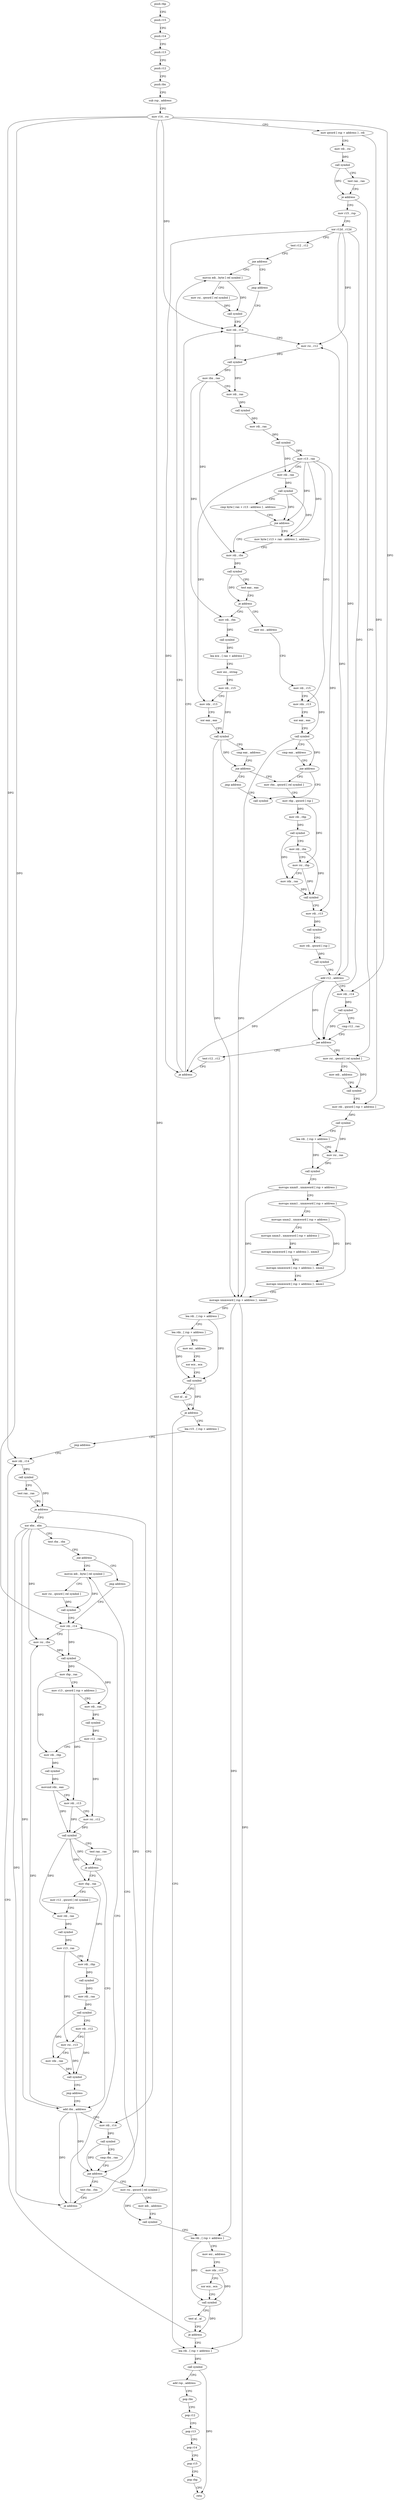 digraph "func" {
"4217888" [label = "push rbp" ]
"4217889" [label = "push r15" ]
"4217891" [label = "push r14" ]
"4217893" [label = "push r13" ]
"4217895" [label = "push r12" ]
"4217897" [label = "push rbx" ]
"4217898" [label = "sub rsp , address" ]
"4217905" [label = "mov r14 , rsi" ]
"4217908" [label = "mov qword [ rsp + address ] , rdi" ]
"4217913" [label = "mov rdi , rsi" ]
"4217916" [label = "call symbol" ]
"4217921" [label = "test rax , rax" ]
"4217924" [label = "je address" ]
"4218197" [label = "mov rsi , qword [ rel symbol ]" ]
"4217930" [label = "mov r15 , rsp" ]
"4218204" [label = "mov edi , address" ]
"4218209" [label = "call symbol" ]
"4218214" [label = "mov rdi , qword [ rsp + address ]" ]
"4218219" [label = "call symbol" ]
"4218224" [label = "lea rdi , [ rsp + address ]" ]
"4218229" [label = "mov rsi , rax" ]
"4218232" [label = "call symbol" ]
"4218237" [label = "movups xmm0 , xmmword [ rsp + address ]" ]
"4218242" [label = "movups xmm1 , xmmword [ rsp + address ]" ]
"4218247" [label = "movups xmm2 , xmmword [ rsp + address ]" ]
"4218252" [label = "movups xmm3 , xmmword [ rsp + address ]" ]
"4218257" [label = "movaps xmmword [ rsp + address ] , xmm3" ]
"4218265" [label = "movaps xmmword [ rsp + address ] , xmm2" ]
"4218270" [label = "movaps xmmword [ rsp + address ] , xmm1" ]
"4218275" [label = "movaps xmmword [ rsp + address ] , xmm0" ]
"4218280" [label = "lea rdi , [ rsp + address ]" ]
"4218285" [label = "lea rdx , [ rsp + address ]" ]
"4218290" [label = "mov esi , address" ]
"4218295" [label = "xor ecx , ecx" ]
"4218297" [label = "call symbol" ]
"4218302" [label = "test al , al" ]
"4218304" [label = "je address" ]
"4218554" [label = "lea rdi , [ rsp + address ]" ]
"4218310" [label = "lea r15 , [ rsp + address ]" ]
"4217933" [label = "xor r12d , r12d" ]
"4217936" [label = "test r12 , r12" ]
"4217939" [label = "jne address" ]
"4218028" [label = "movsx edi , byte [ rel symbol ]" ]
"4217941" [label = "jmp address" ]
"4218559" [label = "call symbol" ]
"4218564" [label = "add rsp , address" ]
"4218571" [label = "pop rbx" ]
"4218572" [label = "pop r12" ]
"4218574" [label = "pop r13" ]
"4218576" [label = "pop r14" ]
"4218578" [label = "pop r15" ]
"4218580" [label = "pop rbp" ]
"4218581" [label = "retn" ]
"4218315" [label = "jmp address" ]
"4218365" [label = "mov rdi , r14" ]
"4218035" [label = "mov rsi , qword [ rel symbol ]" ]
"4218042" [label = "call symbol" ]
"4218047" [label = "mov rdi , r14" ]
"4218368" [label = "call symbol" ]
"4218373" [label = "test rax , rax" ]
"4218376" [label = "je address" ]
"4218320" [label = "mov rsi , qword [ rel symbol ]" ]
"4218378" [label = "xor ebx , ebx" ]
"4218102" [label = "mov rdi , rbx" ]
"4218105" [label = "call symbol" ]
"4218110" [label = "test eax , eax" ]
"4218112" [label = "je address" ]
"4218160" [label = "mov esi , address" ]
"4218114" [label = "mov rdi , rbx" ]
"4218096" [label = "mov byte [ r13 + rax - address ] , address" ]
"4218050" [label = "mov rsi , r12" ]
"4218053" [label = "call symbol" ]
"4218058" [label = "mov rbx , rax" ]
"4218061" [label = "mov rdi , rax" ]
"4218064" [label = "call symbol" ]
"4218069" [label = "mov rdi , rax" ]
"4218072" [label = "call symbol" ]
"4218077" [label = "mov r13 , rax" ]
"4218080" [label = "mov rdi , rax" ]
"4218083" [label = "call symbol" ]
"4218088" [label = "cmp byte [ rax + r13 - address ] , address" ]
"4218094" [label = "jne address" ]
"4218327" [label = "mov edi , address" ]
"4218332" [label = "call symbol" ]
"4218337" [label = "lea rdi , [ rsp + address ]" ]
"4218342" [label = "mov esi , address" ]
"4218347" [label = "mov rdx , r15" ]
"4218350" [label = "xor ecx , ecx" ]
"4218352" [label = "call symbol" ]
"4218357" [label = "test al , al" ]
"4218359" [label = "je address" ]
"4218380" [label = "test rbx , rbx" ]
"4218383" [label = "jne address" ]
"4218422" [label = "movsx edi , byte [ rel symbol ]" ]
"4218385" [label = "jmp address" ]
"4218165" [label = "mov rdi , r15" ]
"4218168" [label = "mov rdx , r13" ]
"4218171" [label = "xor eax , eax" ]
"4218173" [label = "call symbol" ]
"4218178" [label = "cmp eax , address" ]
"4218181" [label = "jne address" ]
"4217952" [label = "mov rbx , qword [ rel symbol ]" ]
"4218187" [label = "call symbol" ]
"4218117" [label = "call symbol" ]
"4218122" [label = "lea ecx , [ rax + address ]" ]
"4218125" [label = "mov esi , string" ]
"4218130" [label = "mov rdi , r15" ]
"4218133" [label = "mov rdx , r13" ]
"4218136" [label = "xor eax , eax" ]
"4218138" [label = "call symbol" ]
"4218143" [label = "cmp eax , address" ]
"4218146" [label = "jne address" ]
"4218152" [label = "jmp address" ]
"4218429" [label = "mov rsi , qword [ rel symbol ]" ]
"4218436" [label = "call symbol" ]
"4218441" [label = "mov rdi , r14" ]
"4217959" [label = "mov rbp , qword [ rsp ]" ]
"4217963" [label = "mov rdi , rbp" ]
"4217966" [label = "call symbol" ]
"4217971" [label = "mov rdi , rbx" ]
"4217974" [label = "mov rsi , rbp" ]
"4217977" [label = "mov rdx , rax" ]
"4217980" [label = "call symbol" ]
"4217985" [label = "mov rdi , r13" ]
"4217988" [label = "call symbol" ]
"4217993" [label = "mov rdi , qword [ rsp ]" ]
"4217997" [label = "call symbol" ]
"4218002" [label = "add r12 , address" ]
"4218006" [label = "mov rdi , r14" ]
"4218009" [label = "call symbol" ]
"4218014" [label = "cmp r12 , rax" ]
"4218017" [label = "jae address" ]
"4218023" [label = "test r12 , r12" ]
"4218400" [label = "add rbx , address" ]
"4218404" [label = "mov rdi , r14" ]
"4218407" [label = "call symbol" ]
"4218412" [label = "cmp rbx , rax" ]
"4218415" [label = "jae address" ]
"4218417" [label = "test rbx , rbx" ]
"4218498" [label = "mov rbp , rax" ]
"4218501" [label = "mov r12 , qword [ rel symbol ]" ]
"4218508" [label = "mov rdi , rax" ]
"4218511" [label = "call symbol" ]
"4218516" [label = "mov r13 , rax" ]
"4218519" [label = "mov rdi , rbp" ]
"4218522" [label = "call symbol" ]
"4218527" [label = "mov rdi , rax" ]
"4218530" [label = "call symbol" ]
"4218535" [label = "mov rdi , r12" ]
"4218538" [label = "mov rsi , r13" ]
"4218541" [label = "mov rdx , rax" ]
"4218544" [label = "call symbol" ]
"4218549" [label = "jmp address" ]
"4218444" [label = "mov rsi , rbx" ]
"4218447" [label = "call symbol" ]
"4218452" [label = "mov rbp , rax" ]
"4218455" [label = "mov r13 , qword [ rsp + address ]" ]
"4218460" [label = "mov rdi , rax" ]
"4218463" [label = "call symbol" ]
"4218468" [label = "mov r12 , rax" ]
"4218471" [label = "mov rdi , rbp" ]
"4218474" [label = "call symbol" ]
"4218479" [label = "movsxd rdx , eax" ]
"4218482" [label = "mov rdi , r13" ]
"4218485" [label = "mov rsi , r12" ]
"4218488" [label = "call symbol" ]
"4218493" [label = "test rax , rax" ]
"4218496" [label = "je address" ]
"4218026" [label = "je address" ]
"4218420" [label = "je address" ]
"4217888" -> "4217889" [ label = "CFG" ]
"4217889" -> "4217891" [ label = "CFG" ]
"4217891" -> "4217893" [ label = "CFG" ]
"4217893" -> "4217895" [ label = "CFG" ]
"4217895" -> "4217897" [ label = "CFG" ]
"4217897" -> "4217898" [ label = "CFG" ]
"4217898" -> "4217905" [ label = "CFG" ]
"4217905" -> "4217908" [ label = "CFG" ]
"4217905" -> "4218365" [ label = "DFG" ]
"4217905" -> "4218047" [ label = "DFG" ]
"4217905" -> "4218441" [ label = "DFG" ]
"4217905" -> "4218006" [ label = "DFG" ]
"4217905" -> "4218404" [ label = "DFG" ]
"4217908" -> "4217913" [ label = "CFG" ]
"4217908" -> "4218214" [ label = "DFG" ]
"4217913" -> "4217916" [ label = "DFG" ]
"4217916" -> "4217921" [ label = "CFG" ]
"4217916" -> "4217924" [ label = "DFG" ]
"4217921" -> "4217924" [ label = "CFG" ]
"4217924" -> "4218197" [ label = "CFG" ]
"4217924" -> "4217930" [ label = "CFG" ]
"4218197" -> "4218204" [ label = "CFG" ]
"4218197" -> "4218209" [ label = "DFG" ]
"4217930" -> "4217933" [ label = "CFG" ]
"4218204" -> "4218209" [ label = "CFG" ]
"4218209" -> "4218214" [ label = "CFG" ]
"4218214" -> "4218219" [ label = "DFG" ]
"4218219" -> "4218224" [ label = "CFG" ]
"4218219" -> "4218229" [ label = "DFG" ]
"4218224" -> "4218229" [ label = "CFG" ]
"4218224" -> "4218232" [ label = "DFG" ]
"4218229" -> "4218232" [ label = "DFG" ]
"4218232" -> "4218237" [ label = "CFG" ]
"4218237" -> "4218242" [ label = "CFG" ]
"4218237" -> "4218275" [ label = "DFG" ]
"4218242" -> "4218247" [ label = "CFG" ]
"4218242" -> "4218270" [ label = "DFG" ]
"4218247" -> "4218252" [ label = "CFG" ]
"4218247" -> "4218265" [ label = "DFG" ]
"4218252" -> "4218257" [ label = "DFG" ]
"4218257" -> "4218265" [ label = "CFG" ]
"4218265" -> "4218270" [ label = "CFG" ]
"4218270" -> "4218275" [ label = "CFG" ]
"4218275" -> "4218280" [ label = "DFG" ]
"4218275" -> "4218554" [ label = "DFG" ]
"4218275" -> "4218337" [ label = "DFG" ]
"4218280" -> "4218285" [ label = "CFG" ]
"4218280" -> "4218297" [ label = "DFG" ]
"4218285" -> "4218290" [ label = "CFG" ]
"4218285" -> "4218297" [ label = "DFG" ]
"4218290" -> "4218295" [ label = "CFG" ]
"4218295" -> "4218297" [ label = "CFG" ]
"4218297" -> "4218302" [ label = "CFG" ]
"4218297" -> "4218304" [ label = "DFG" ]
"4218302" -> "4218304" [ label = "CFG" ]
"4218304" -> "4218554" [ label = "CFG" ]
"4218304" -> "4218310" [ label = "CFG" ]
"4218554" -> "4218559" [ label = "DFG" ]
"4218310" -> "4218315" [ label = "CFG" ]
"4217933" -> "4217936" [ label = "CFG" ]
"4217933" -> "4218050" [ label = "DFG" ]
"4217933" -> "4218002" [ label = "DFG" ]
"4217933" -> "4218017" [ label = "DFG" ]
"4217933" -> "4218026" [ label = "DFG" ]
"4217936" -> "4217939" [ label = "CFG" ]
"4217939" -> "4218028" [ label = "CFG" ]
"4217939" -> "4217941" [ label = "CFG" ]
"4218028" -> "4218035" [ label = "CFG" ]
"4218028" -> "4218042" [ label = "DFG" ]
"4217941" -> "4218047" [ label = "CFG" ]
"4218559" -> "4218564" [ label = "CFG" ]
"4218559" -> "4218581" [ label = "DFG" ]
"4218564" -> "4218571" [ label = "CFG" ]
"4218571" -> "4218572" [ label = "CFG" ]
"4218572" -> "4218574" [ label = "CFG" ]
"4218574" -> "4218576" [ label = "CFG" ]
"4218576" -> "4218578" [ label = "CFG" ]
"4218578" -> "4218580" [ label = "CFG" ]
"4218580" -> "4218581" [ label = "CFG" ]
"4218315" -> "4218365" [ label = "CFG" ]
"4218365" -> "4218368" [ label = "DFG" ]
"4218035" -> "4218042" [ label = "DFG" ]
"4218042" -> "4218047" [ label = "CFG" ]
"4218047" -> "4218050" [ label = "CFG" ]
"4218047" -> "4218053" [ label = "DFG" ]
"4218368" -> "4218373" [ label = "CFG" ]
"4218368" -> "4218376" [ label = "DFG" ]
"4218373" -> "4218376" [ label = "CFG" ]
"4218376" -> "4218320" [ label = "CFG" ]
"4218376" -> "4218378" [ label = "CFG" ]
"4218320" -> "4218327" [ label = "CFG" ]
"4218320" -> "4218332" [ label = "DFG" ]
"4218378" -> "4218380" [ label = "CFG" ]
"4218378" -> "4218444" [ label = "DFG" ]
"4218378" -> "4218400" [ label = "DFG" ]
"4218378" -> "4218415" [ label = "DFG" ]
"4218378" -> "4218420" [ label = "DFG" ]
"4218102" -> "4218105" [ label = "DFG" ]
"4218105" -> "4218110" [ label = "CFG" ]
"4218105" -> "4218112" [ label = "DFG" ]
"4218110" -> "4218112" [ label = "CFG" ]
"4218112" -> "4218160" [ label = "CFG" ]
"4218112" -> "4218114" [ label = "CFG" ]
"4218160" -> "4218165" [ label = "CFG" ]
"4218114" -> "4218117" [ label = "DFG" ]
"4218096" -> "4218102" [ label = "CFG" ]
"4218050" -> "4218053" [ label = "DFG" ]
"4218053" -> "4218058" [ label = "DFG" ]
"4218053" -> "4218061" [ label = "DFG" ]
"4218058" -> "4218061" [ label = "CFG" ]
"4218058" -> "4218102" [ label = "DFG" ]
"4218058" -> "4218114" [ label = "DFG" ]
"4218061" -> "4218064" [ label = "DFG" ]
"4218064" -> "4218069" [ label = "DFG" ]
"4218069" -> "4218072" [ label = "DFG" ]
"4218072" -> "4218077" [ label = "DFG" ]
"4218072" -> "4218080" [ label = "DFG" ]
"4218077" -> "4218080" [ label = "CFG" ]
"4218077" -> "4218094" [ label = "DFG" ]
"4218077" -> "4218096" [ label = "DFG" ]
"4218077" -> "4218168" [ label = "DFG" ]
"4218077" -> "4218133" [ label = "DFG" ]
"4218077" -> "4217985" [ label = "DFG" ]
"4218080" -> "4218083" [ label = "DFG" ]
"4218083" -> "4218088" [ label = "CFG" ]
"4218083" -> "4218094" [ label = "DFG" ]
"4218083" -> "4218096" [ label = "DFG" ]
"4218088" -> "4218094" [ label = "CFG" ]
"4218094" -> "4218102" [ label = "CFG" ]
"4218094" -> "4218096" [ label = "CFG" ]
"4218327" -> "4218332" [ label = "CFG" ]
"4218332" -> "4218337" [ label = "CFG" ]
"4218337" -> "4218342" [ label = "CFG" ]
"4218337" -> "4218352" [ label = "DFG" ]
"4218342" -> "4218347" [ label = "CFG" ]
"4218347" -> "4218350" [ label = "CFG" ]
"4218347" -> "4218352" [ label = "DFG" ]
"4218350" -> "4218352" [ label = "CFG" ]
"4218352" -> "4218357" [ label = "CFG" ]
"4218352" -> "4218359" [ label = "DFG" ]
"4218357" -> "4218359" [ label = "CFG" ]
"4218359" -> "4218554" [ label = "CFG" ]
"4218359" -> "4218365" [ label = "CFG" ]
"4218380" -> "4218383" [ label = "CFG" ]
"4218383" -> "4218422" [ label = "CFG" ]
"4218383" -> "4218385" [ label = "CFG" ]
"4218422" -> "4218429" [ label = "CFG" ]
"4218422" -> "4218436" [ label = "DFG" ]
"4218385" -> "4218441" [ label = "CFG" ]
"4218165" -> "4218168" [ label = "CFG" ]
"4218165" -> "4218173" [ label = "DFG" ]
"4218168" -> "4218171" [ label = "CFG" ]
"4218171" -> "4218173" [ label = "CFG" ]
"4218173" -> "4218178" [ label = "CFG" ]
"4218173" -> "4218275" [ label = "DFG" ]
"4218173" -> "4218181" [ label = "DFG" ]
"4218178" -> "4218181" [ label = "CFG" ]
"4218181" -> "4217952" [ label = "CFG" ]
"4218181" -> "4218187" [ label = "CFG" ]
"4217952" -> "4217959" [ label = "CFG" ]
"4218117" -> "4218122" [ label = "DFG" ]
"4218122" -> "4218125" [ label = "CFG" ]
"4218125" -> "4218130" [ label = "CFG" ]
"4218130" -> "4218133" [ label = "CFG" ]
"4218130" -> "4218138" [ label = "DFG" ]
"4218133" -> "4218136" [ label = "CFG" ]
"4218136" -> "4218138" [ label = "CFG" ]
"4218138" -> "4218143" [ label = "CFG" ]
"4218138" -> "4218275" [ label = "DFG" ]
"4218138" -> "4218146" [ label = "DFG" ]
"4218143" -> "4218146" [ label = "CFG" ]
"4218146" -> "4217952" [ label = "CFG" ]
"4218146" -> "4218152" [ label = "CFG" ]
"4218152" -> "4218187" [ label = "CFG" ]
"4218429" -> "4218436" [ label = "DFG" ]
"4218436" -> "4218441" [ label = "CFG" ]
"4218441" -> "4218444" [ label = "CFG" ]
"4218441" -> "4218447" [ label = "DFG" ]
"4217959" -> "4217963" [ label = "DFG" ]
"4217959" -> "4217974" [ label = "DFG" ]
"4217963" -> "4217966" [ label = "DFG" ]
"4217966" -> "4217971" [ label = "CFG" ]
"4217966" -> "4217977" [ label = "DFG" ]
"4217971" -> "4217974" [ label = "CFG" ]
"4217971" -> "4217980" [ label = "DFG" ]
"4217974" -> "4217977" [ label = "CFG" ]
"4217974" -> "4217980" [ label = "DFG" ]
"4217977" -> "4217980" [ label = "DFG" ]
"4217980" -> "4217985" [ label = "CFG" ]
"4217985" -> "4217988" [ label = "DFG" ]
"4217988" -> "4217993" [ label = "CFG" ]
"4217993" -> "4217997" [ label = "DFG" ]
"4217997" -> "4218002" [ label = "CFG" ]
"4218002" -> "4218006" [ label = "CFG" ]
"4218002" -> "4218050" [ label = "DFG" ]
"4218002" -> "4218017" [ label = "DFG" ]
"4218002" -> "4218026" [ label = "DFG" ]
"4218006" -> "4218009" [ label = "DFG" ]
"4218009" -> "4218014" [ label = "CFG" ]
"4218009" -> "4218017" [ label = "DFG" ]
"4218014" -> "4218017" [ label = "CFG" ]
"4218017" -> "4218197" [ label = "CFG" ]
"4218017" -> "4218023" [ label = "CFG" ]
"4218023" -> "4218026" [ label = "CFG" ]
"4218400" -> "4218404" [ label = "CFG" ]
"4218400" -> "4218444" [ label = "DFG" ]
"4218400" -> "4218415" [ label = "DFG" ]
"4218400" -> "4218420" [ label = "DFG" ]
"4218404" -> "4218407" [ label = "DFG" ]
"4218407" -> "4218412" [ label = "CFG" ]
"4218407" -> "4218415" [ label = "DFG" ]
"4218412" -> "4218415" [ label = "CFG" ]
"4218415" -> "4218320" [ label = "CFG" ]
"4218415" -> "4218417" [ label = "CFG" ]
"4218417" -> "4218420" [ label = "CFG" ]
"4218498" -> "4218501" [ label = "CFG" ]
"4218498" -> "4218519" [ label = "DFG" ]
"4218501" -> "4218508" [ label = "CFG" ]
"4218508" -> "4218511" [ label = "DFG" ]
"4218511" -> "4218516" [ label = "DFG" ]
"4218516" -> "4218519" [ label = "CFG" ]
"4218516" -> "4218538" [ label = "DFG" ]
"4218519" -> "4218522" [ label = "DFG" ]
"4218522" -> "4218527" [ label = "DFG" ]
"4218527" -> "4218530" [ label = "DFG" ]
"4218530" -> "4218535" [ label = "CFG" ]
"4218530" -> "4218541" [ label = "DFG" ]
"4218535" -> "4218538" [ label = "CFG" ]
"4218535" -> "4218544" [ label = "DFG" ]
"4218538" -> "4218541" [ label = "CFG" ]
"4218538" -> "4218544" [ label = "DFG" ]
"4218541" -> "4218544" [ label = "DFG" ]
"4218544" -> "4218549" [ label = "CFG" ]
"4218549" -> "4218400" [ label = "CFG" ]
"4218444" -> "4218447" [ label = "DFG" ]
"4218447" -> "4218452" [ label = "DFG" ]
"4218447" -> "4218460" [ label = "DFG" ]
"4218452" -> "4218455" [ label = "CFG" ]
"4218452" -> "4218471" [ label = "DFG" ]
"4218455" -> "4218460" [ label = "CFG" ]
"4218455" -> "4218482" [ label = "DFG" ]
"4218460" -> "4218463" [ label = "DFG" ]
"4218463" -> "4218468" [ label = "DFG" ]
"4218468" -> "4218471" [ label = "CFG" ]
"4218468" -> "4218485" [ label = "DFG" ]
"4218471" -> "4218474" [ label = "DFG" ]
"4218474" -> "4218479" [ label = "DFG" ]
"4218479" -> "4218482" [ label = "CFG" ]
"4218479" -> "4218488" [ label = "DFG" ]
"4218482" -> "4218485" [ label = "CFG" ]
"4218482" -> "4218488" [ label = "DFG" ]
"4218485" -> "4218488" [ label = "DFG" ]
"4218488" -> "4218493" [ label = "CFG" ]
"4218488" -> "4218496" [ label = "DFG" ]
"4218488" -> "4218498" [ label = "DFG" ]
"4218488" -> "4218508" [ label = "DFG" ]
"4218493" -> "4218496" [ label = "CFG" ]
"4218496" -> "4218400" [ label = "CFG" ]
"4218496" -> "4218498" [ label = "CFG" ]
"4218026" -> "4218047" [ label = "CFG" ]
"4218026" -> "4218028" [ label = "CFG" ]
"4218420" -> "4218441" [ label = "CFG" ]
"4218420" -> "4218422" [ label = "CFG" ]
}
